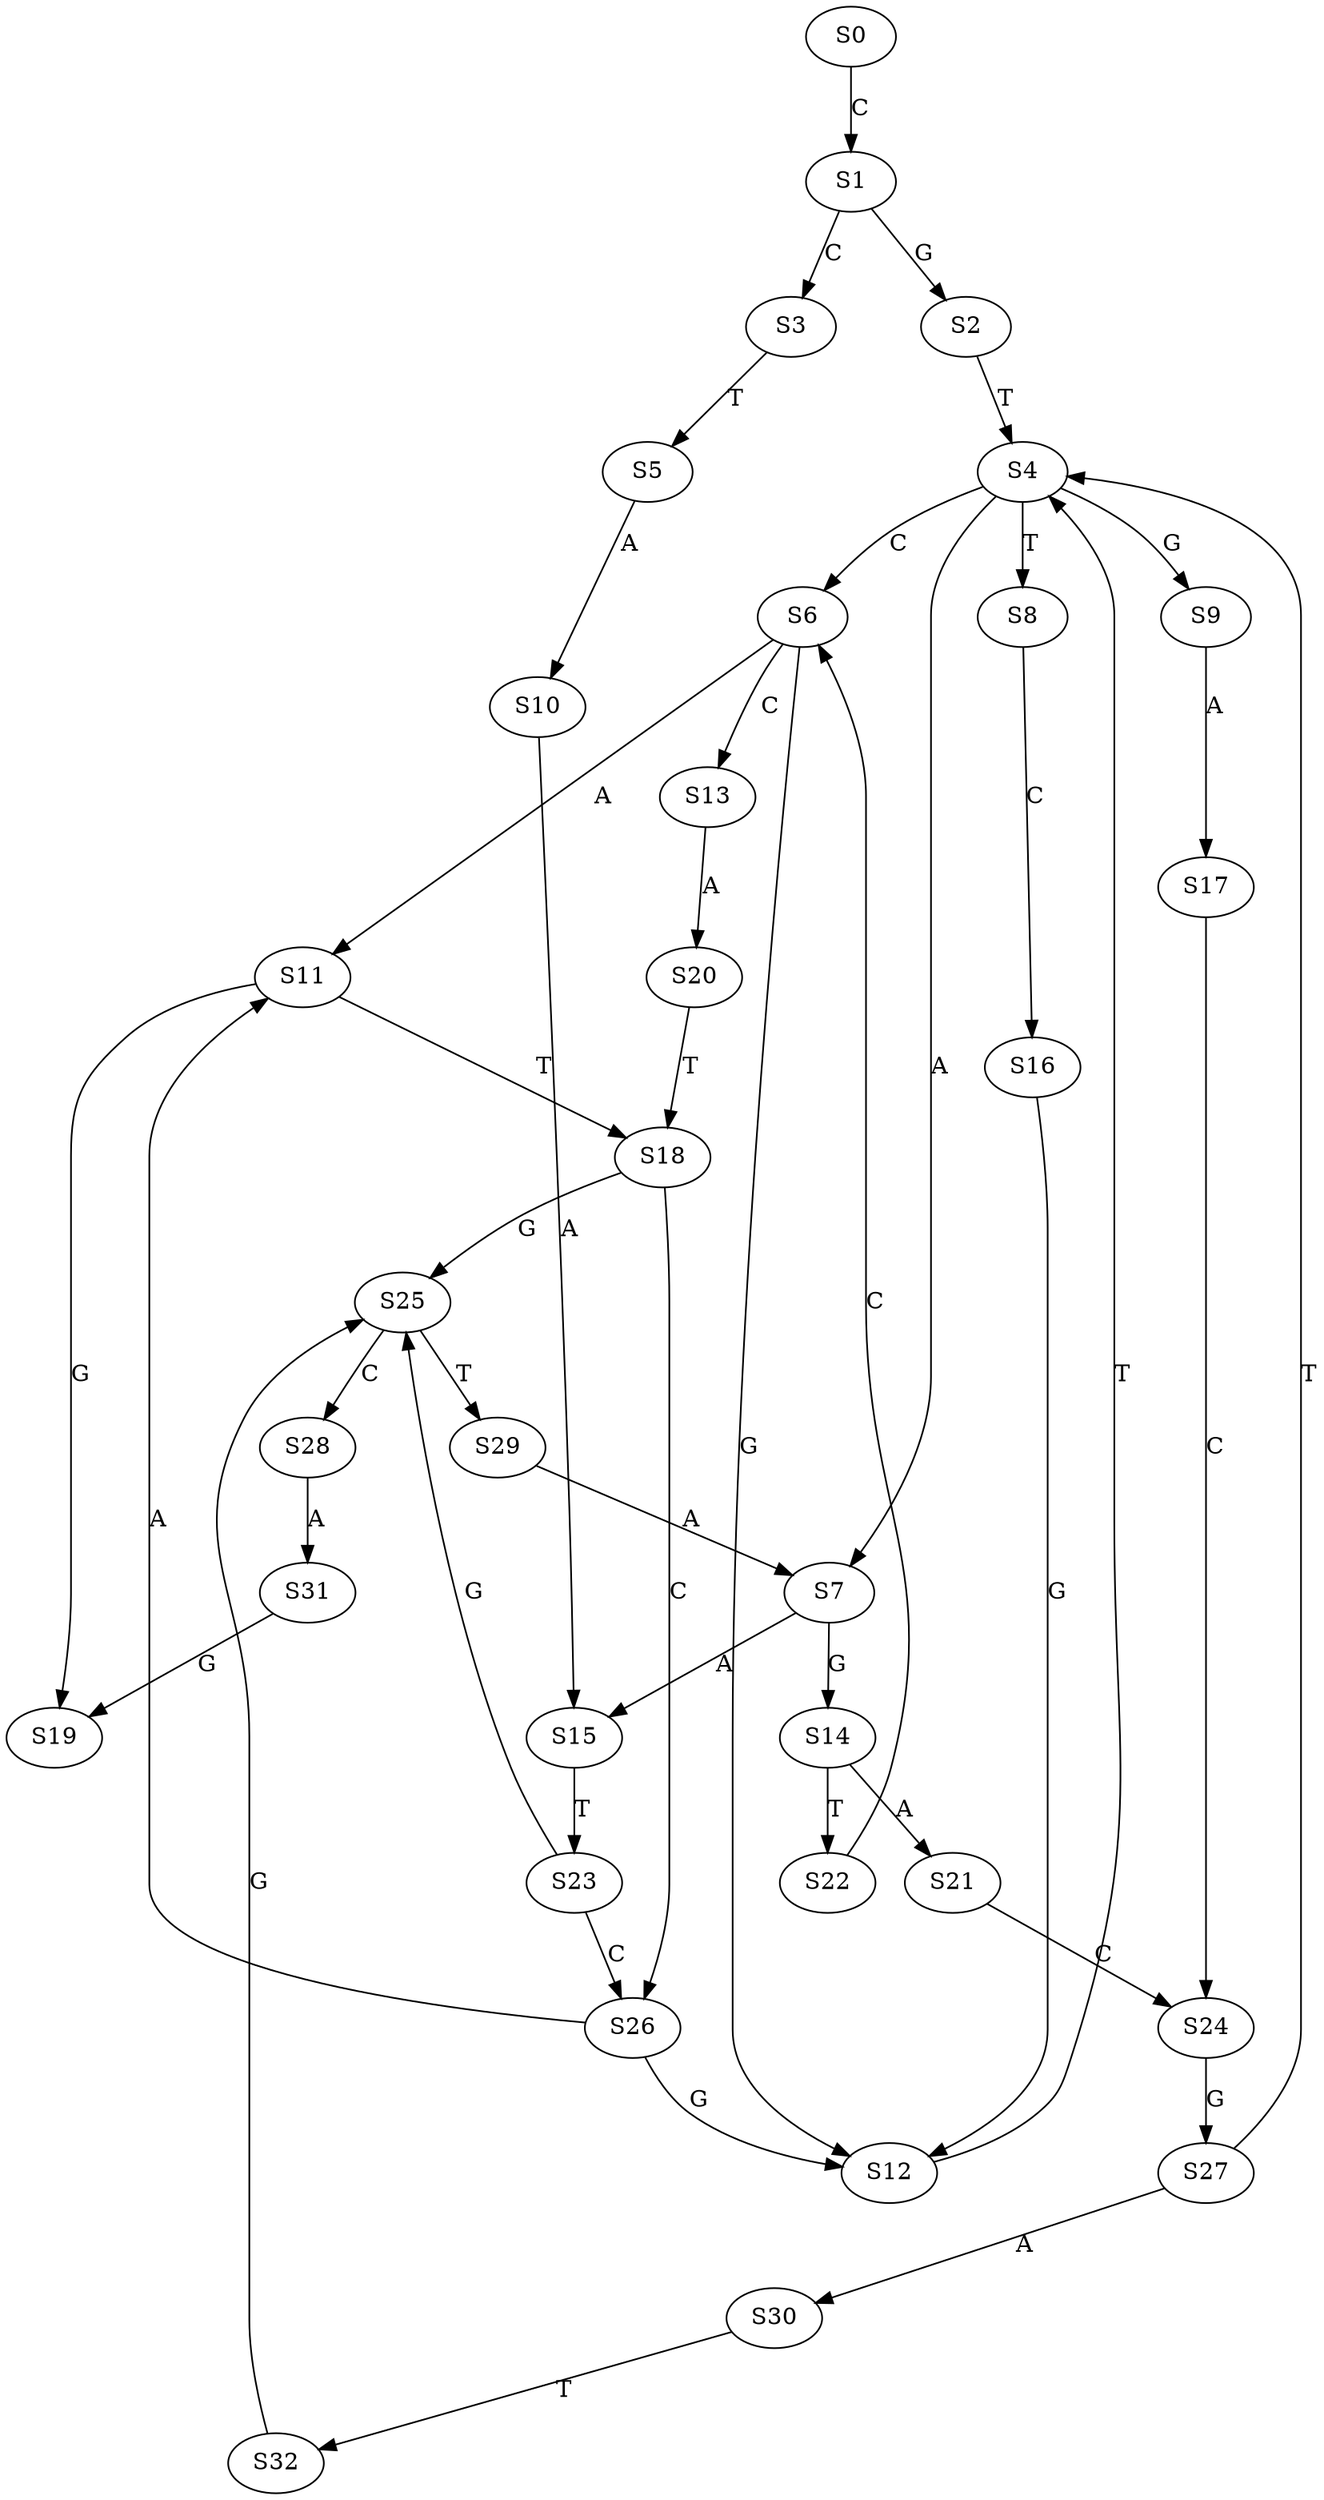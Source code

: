 strict digraph  {
	S0 -> S1 [ label = C ];
	S1 -> S2 [ label = G ];
	S1 -> S3 [ label = C ];
	S2 -> S4 [ label = T ];
	S3 -> S5 [ label = T ];
	S4 -> S6 [ label = C ];
	S4 -> S7 [ label = A ];
	S4 -> S8 [ label = T ];
	S4 -> S9 [ label = G ];
	S5 -> S10 [ label = A ];
	S6 -> S11 [ label = A ];
	S6 -> S12 [ label = G ];
	S6 -> S13 [ label = C ];
	S7 -> S14 [ label = G ];
	S7 -> S15 [ label = A ];
	S8 -> S16 [ label = C ];
	S9 -> S17 [ label = A ];
	S10 -> S15 [ label = A ];
	S11 -> S18 [ label = T ];
	S11 -> S19 [ label = G ];
	S12 -> S4 [ label = T ];
	S13 -> S20 [ label = A ];
	S14 -> S21 [ label = A ];
	S14 -> S22 [ label = T ];
	S15 -> S23 [ label = T ];
	S16 -> S12 [ label = G ];
	S17 -> S24 [ label = C ];
	S18 -> S25 [ label = G ];
	S18 -> S26 [ label = C ];
	S20 -> S18 [ label = T ];
	S21 -> S24 [ label = C ];
	S22 -> S6 [ label = C ];
	S23 -> S25 [ label = G ];
	S23 -> S26 [ label = C ];
	S24 -> S27 [ label = G ];
	S25 -> S28 [ label = C ];
	S25 -> S29 [ label = T ];
	S26 -> S12 [ label = G ];
	S26 -> S11 [ label = A ];
	S27 -> S4 [ label = T ];
	S27 -> S30 [ label = A ];
	S28 -> S31 [ label = A ];
	S29 -> S7 [ label = A ];
	S30 -> S32 [ label = T ];
	S31 -> S19 [ label = G ];
	S32 -> S25 [ label = G ];
}

